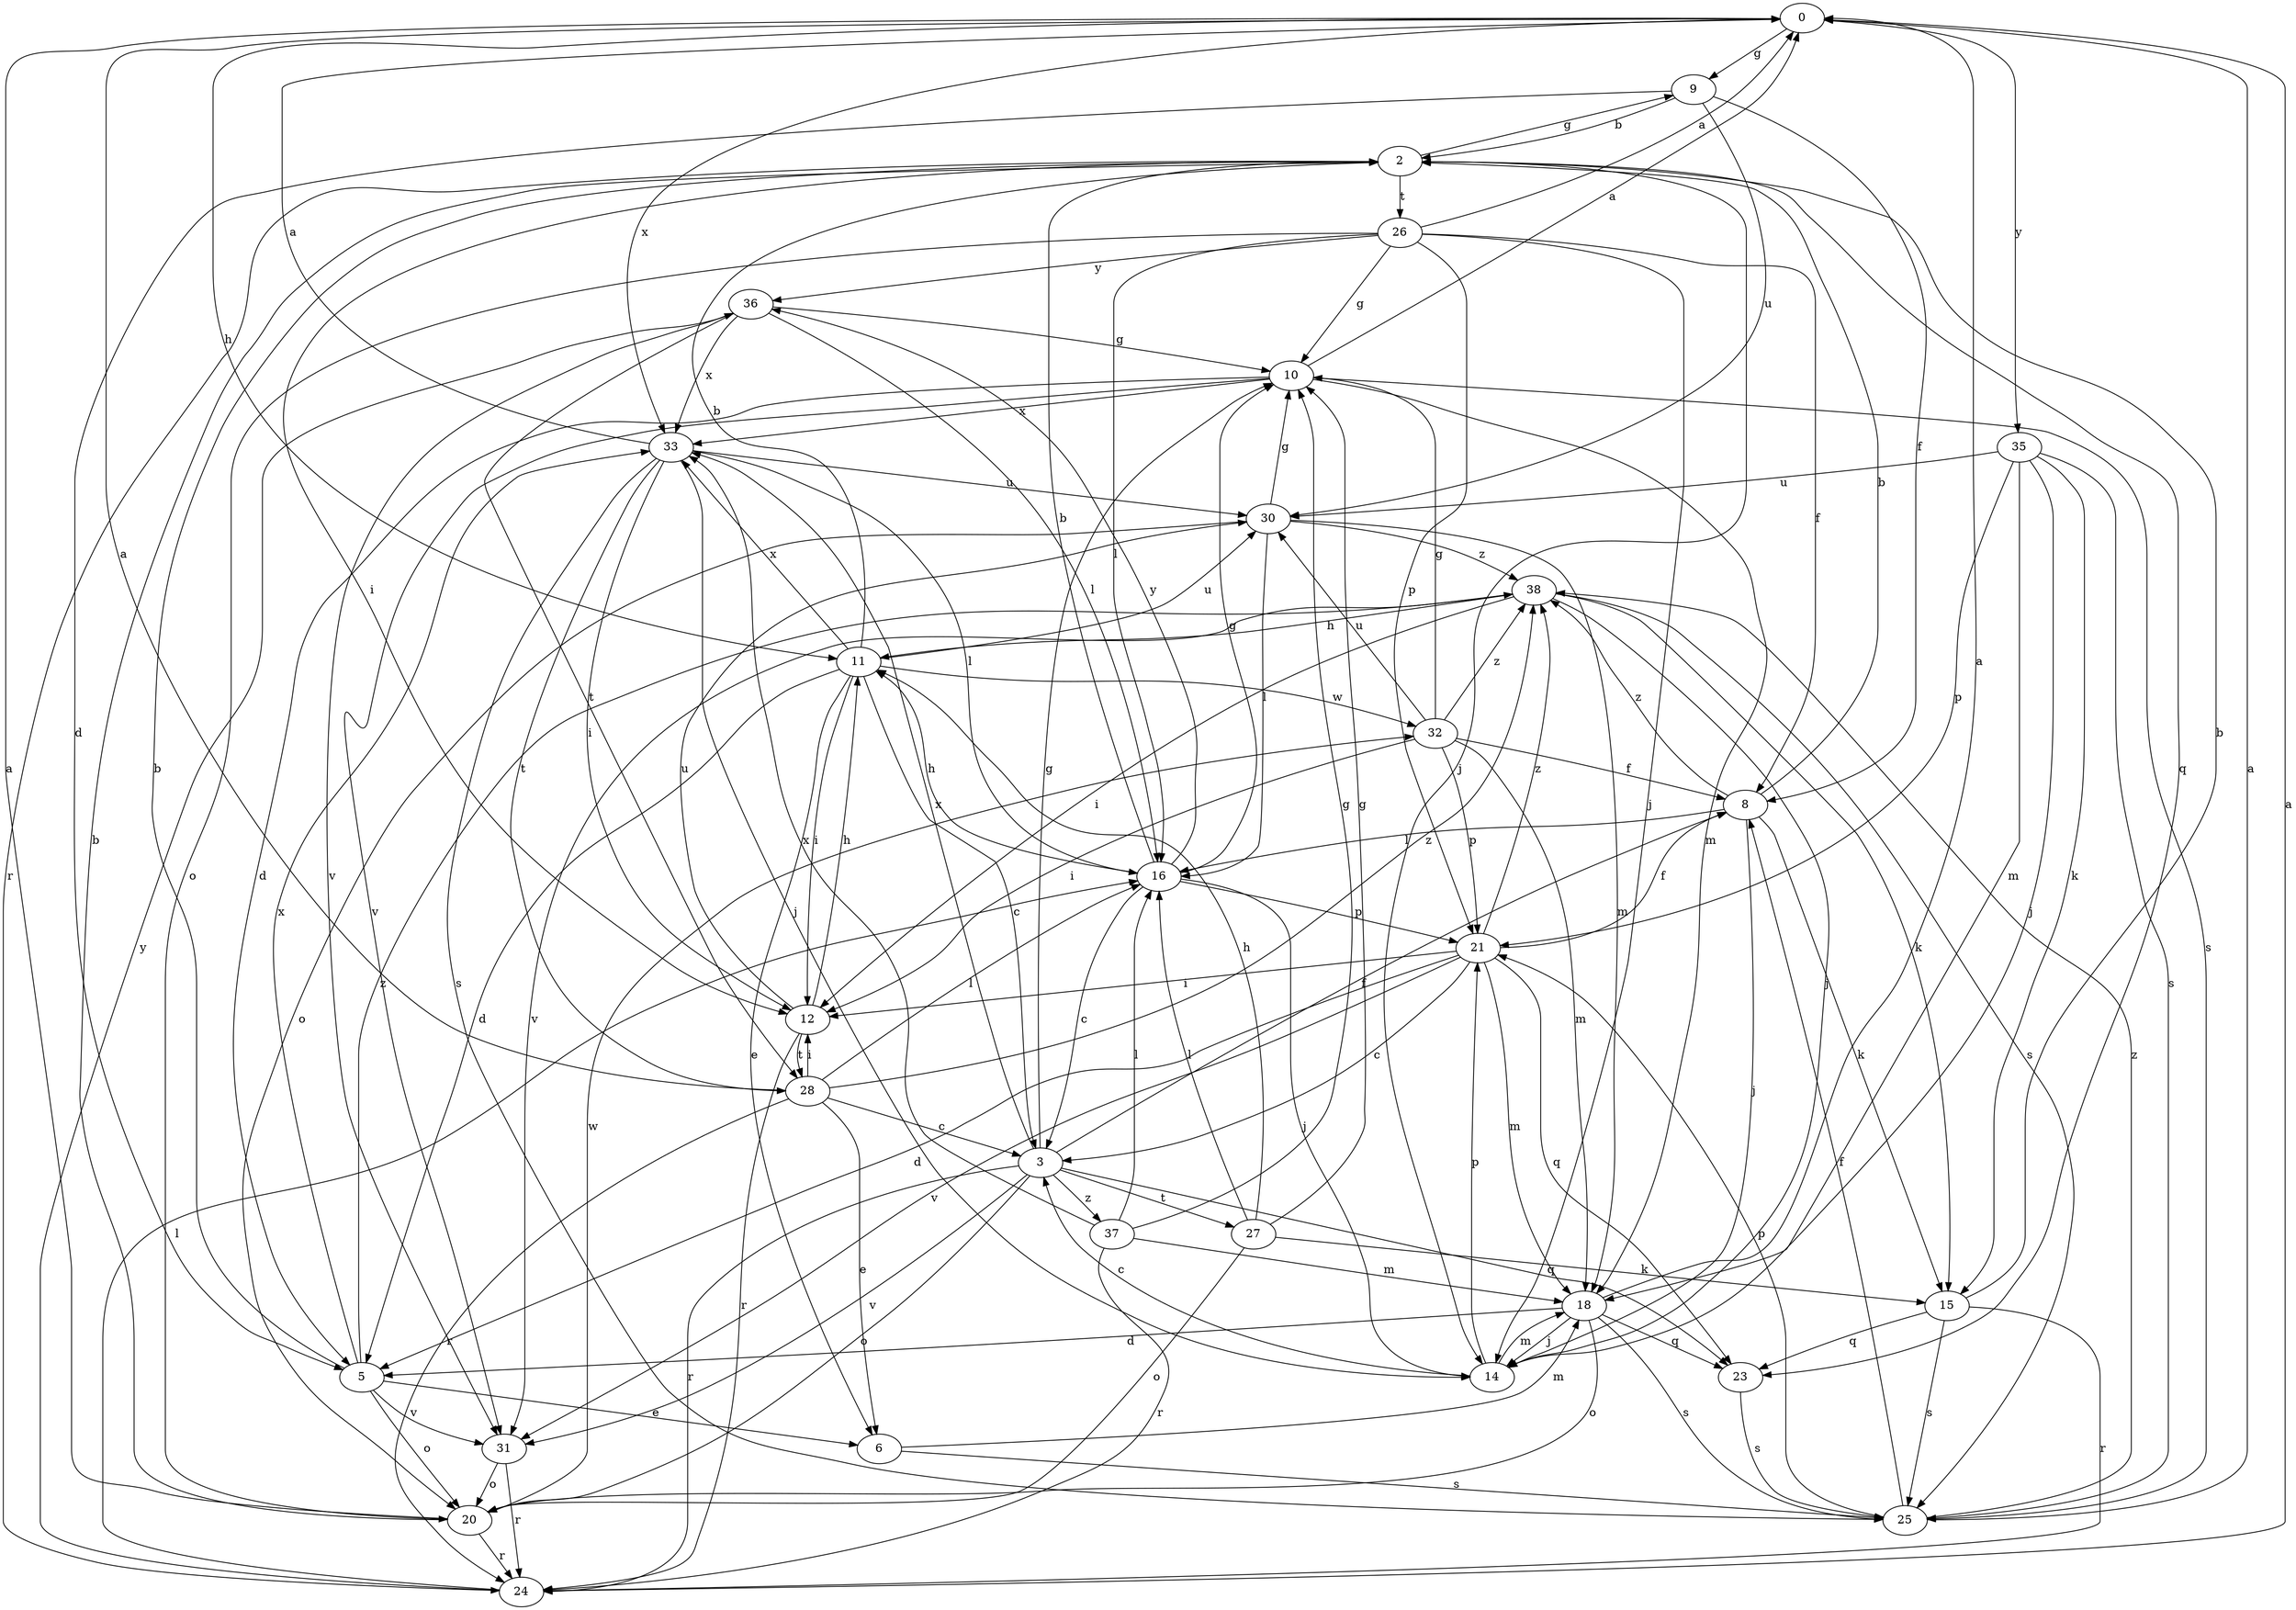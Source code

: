 strict digraph  {
0;
2;
3;
5;
6;
8;
9;
10;
11;
12;
14;
15;
16;
18;
20;
21;
23;
24;
25;
26;
27;
28;
30;
31;
32;
33;
35;
36;
37;
38;
0 -> 9  [label=g];
0 -> 11  [label=h];
0 -> 33  [label=x];
0 -> 35  [label=y];
2 -> 9  [label=g];
2 -> 12  [label=i];
2 -> 14  [label=j];
2 -> 23  [label=q];
2 -> 24  [label=r];
2 -> 26  [label=t];
3 -> 8  [label=f];
3 -> 10  [label=g];
3 -> 20  [label=o];
3 -> 23  [label=q];
3 -> 24  [label=r];
3 -> 27  [label=t];
3 -> 31  [label=v];
3 -> 33  [label=x];
3 -> 37  [label=z];
5 -> 2  [label=b];
5 -> 6  [label=e];
5 -> 20  [label=o];
5 -> 31  [label=v];
5 -> 33  [label=x];
5 -> 38  [label=z];
6 -> 18  [label=m];
6 -> 25  [label=s];
8 -> 2  [label=b];
8 -> 14  [label=j];
8 -> 15  [label=k];
8 -> 16  [label=l];
8 -> 38  [label=z];
9 -> 2  [label=b];
9 -> 5  [label=d];
9 -> 8  [label=f];
9 -> 30  [label=u];
10 -> 0  [label=a];
10 -> 5  [label=d];
10 -> 18  [label=m];
10 -> 25  [label=s];
10 -> 31  [label=v];
10 -> 33  [label=x];
11 -> 2  [label=b];
11 -> 3  [label=c];
11 -> 5  [label=d];
11 -> 6  [label=e];
11 -> 12  [label=i];
11 -> 30  [label=u];
11 -> 32  [label=w];
11 -> 33  [label=x];
12 -> 11  [label=h];
12 -> 24  [label=r];
12 -> 28  [label=t];
12 -> 30  [label=u];
14 -> 3  [label=c];
14 -> 18  [label=m];
14 -> 21  [label=p];
15 -> 2  [label=b];
15 -> 23  [label=q];
15 -> 24  [label=r];
15 -> 25  [label=s];
16 -> 2  [label=b];
16 -> 3  [label=c];
16 -> 10  [label=g];
16 -> 11  [label=h];
16 -> 14  [label=j];
16 -> 21  [label=p];
16 -> 36  [label=y];
18 -> 0  [label=a];
18 -> 5  [label=d];
18 -> 14  [label=j];
18 -> 20  [label=o];
18 -> 23  [label=q];
18 -> 25  [label=s];
20 -> 0  [label=a];
20 -> 2  [label=b];
20 -> 24  [label=r];
20 -> 32  [label=w];
21 -> 3  [label=c];
21 -> 5  [label=d];
21 -> 8  [label=f];
21 -> 12  [label=i];
21 -> 18  [label=m];
21 -> 23  [label=q];
21 -> 31  [label=v];
21 -> 38  [label=z];
23 -> 25  [label=s];
24 -> 0  [label=a];
24 -> 16  [label=l];
24 -> 36  [label=y];
25 -> 0  [label=a];
25 -> 8  [label=f];
25 -> 21  [label=p];
25 -> 38  [label=z];
26 -> 0  [label=a];
26 -> 8  [label=f];
26 -> 10  [label=g];
26 -> 14  [label=j];
26 -> 16  [label=l];
26 -> 20  [label=o];
26 -> 21  [label=p];
26 -> 36  [label=y];
27 -> 10  [label=g];
27 -> 11  [label=h];
27 -> 15  [label=k];
27 -> 16  [label=l];
27 -> 20  [label=o];
28 -> 0  [label=a];
28 -> 3  [label=c];
28 -> 6  [label=e];
28 -> 12  [label=i];
28 -> 16  [label=l];
28 -> 24  [label=r];
28 -> 38  [label=z];
30 -> 10  [label=g];
30 -> 16  [label=l];
30 -> 18  [label=m];
30 -> 20  [label=o];
30 -> 38  [label=z];
31 -> 20  [label=o];
31 -> 24  [label=r];
32 -> 8  [label=f];
32 -> 10  [label=g];
32 -> 12  [label=i];
32 -> 18  [label=m];
32 -> 21  [label=p];
32 -> 30  [label=u];
32 -> 38  [label=z];
33 -> 0  [label=a];
33 -> 12  [label=i];
33 -> 14  [label=j];
33 -> 16  [label=l];
33 -> 25  [label=s];
33 -> 28  [label=t];
33 -> 30  [label=u];
35 -> 14  [label=j];
35 -> 15  [label=k];
35 -> 18  [label=m];
35 -> 21  [label=p];
35 -> 25  [label=s];
35 -> 30  [label=u];
36 -> 10  [label=g];
36 -> 16  [label=l];
36 -> 28  [label=t];
36 -> 31  [label=v];
36 -> 33  [label=x];
37 -> 10  [label=g];
37 -> 16  [label=l];
37 -> 18  [label=m];
37 -> 24  [label=r];
37 -> 33  [label=x];
38 -> 11  [label=h];
38 -> 12  [label=i];
38 -> 14  [label=j];
38 -> 15  [label=k];
38 -> 25  [label=s];
38 -> 31  [label=v];
}
